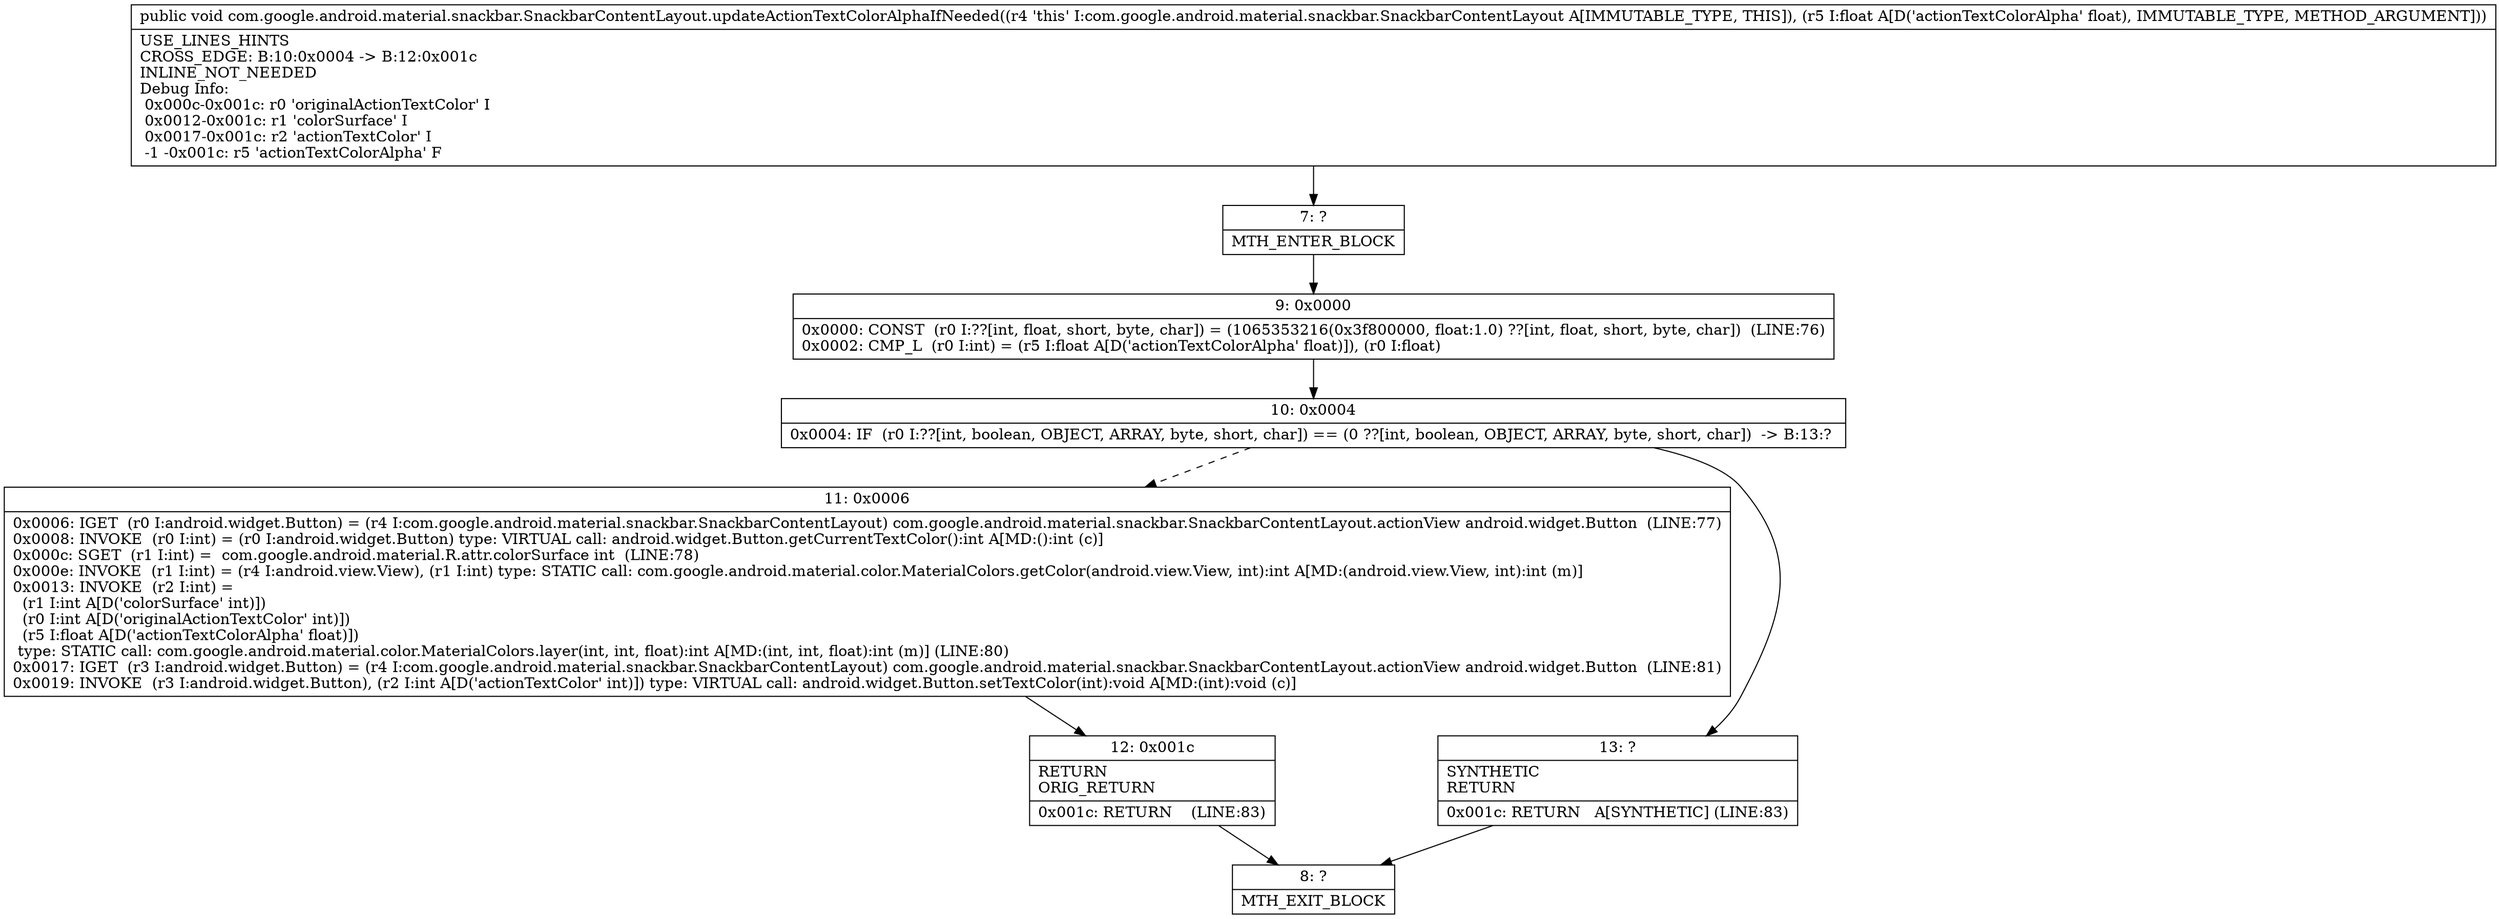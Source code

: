 digraph "CFG forcom.google.android.material.snackbar.SnackbarContentLayout.updateActionTextColorAlphaIfNeeded(F)V" {
Node_7 [shape=record,label="{7\:\ ?|MTH_ENTER_BLOCK\l}"];
Node_9 [shape=record,label="{9\:\ 0x0000|0x0000: CONST  (r0 I:??[int, float, short, byte, char]) = (1065353216(0x3f800000, float:1.0) ??[int, float, short, byte, char])  (LINE:76)\l0x0002: CMP_L  (r0 I:int) = (r5 I:float A[D('actionTextColorAlpha' float)]), (r0 I:float) \l}"];
Node_10 [shape=record,label="{10\:\ 0x0004|0x0004: IF  (r0 I:??[int, boolean, OBJECT, ARRAY, byte, short, char]) == (0 ??[int, boolean, OBJECT, ARRAY, byte, short, char])  \-\> B:13:? \l}"];
Node_11 [shape=record,label="{11\:\ 0x0006|0x0006: IGET  (r0 I:android.widget.Button) = (r4 I:com.google.android.material.snackbar.SnackbarContentLayout) com.google.android.material.snackbar.SnackbarContentLayout.actionView android.widget.Button  (LINE:77)\l0x0008: INVOKE  (r0 I:int) = (r0 I:android.widget.Button) type: VIRTUAL call: android.widget.Button.getCurrentTextColor():int A[MD:():int (c)]\l0x000c: SGET  (r1 I:int) =  com.google.android.material.R.attr.colorSurface int  (LINE:78)\l0x000e: INVOKE  (r1 I:int) = (r4 I:android.view.View), (r1 I:int) type: STATIC call: com.google.android.material.color.MaterialColors.getColor(android.view.View, int):int A[MD:(android.view.View, int):int (m)]\l0x0013: INVOKE  (r2 I:int) = \l  (r1 I:int A[D('colorSurface' int)])\l  (r0 I:int A[D('originalActionTextColor' int)])\l  (r5 I:float A[D('actionTextColorAlpha' float)])\l type: STATIC call: com.google.android.material.color.MaterialColors.layer(int, int, float):int A[MD:(int, int, float):int (m)] (LINE:80)\l0x0017: IGET  (r3 I:android.widget.Button) = (r4 I:com.google.android.material.snackbar.SnackbarContentLayout) com.google.android.material.snackbar.SnackbarContentLayout.actionView android.widget.Button  (LINE:81)\l0x0019: INVOKE  (r3 I:android.widget.Button), (r2 I:int A[D('actionTextColor' int)]) type: VIRTUAL call: android.widget.Button.setTextColor(int):void A[MD:(int):void (c)]\l}"];
Node_12 [shape=record,label="{12\:\ 0x001c|RETURN\lORIG_RETURN\l|0x001c: RETURN    (LINE:83)\l}"];
Node_8 [shape=record,label="{8\:\ ?|MTH_EXIT_BLOCK\l}"];
Node_13 [shape=record,label="{13\:\ ?|SYNTHETIC\lRETURN\l|0x001c: RETURN   A[SYNTHETIC] (LINE:83)\l}"];
MethodNode[shape=record,label="{public void com.google.android.material.snackbar.SnackbarContentLayout.updateActionTextColorAlphaIfNeeded((r4 'this' I:com.google.android.material.snackbar.SnackbarContentLayout A[IMMUTABLE_TYPE, THIS]), (r5 I:float A[D('actionTextColorAlpha' float), IMMUTABLE_TYPE, METHOD_ARGUMENT]))  | USE_LINES_HINTS\lCROSS_EDGE: B:10:0x0004 \-\> B:12:0x001c\lINLINE_NOT_NEEDED\lDebug Info:\l  0x000c\-0x001c: r0 'originalActionTextColor' I\l  0x0012\-0x001c: r1 'colorSurface' I\l  0x0017\-0x001c: r2 'actionTextColor' I\l  \-1 \-0x001c: r5 'actionTextColorAlpha' F\l}"];
MethodNode -> Node_7;Node_7 -> Node_9;
Node_9 -> Node_10;
Node_10 -> Node_11[style=dashed];
Node_10 -> Node_13;
Node_11 -> Node_12;
Node_12 -> Node_8;
Node_13 -> Node_8;
}

